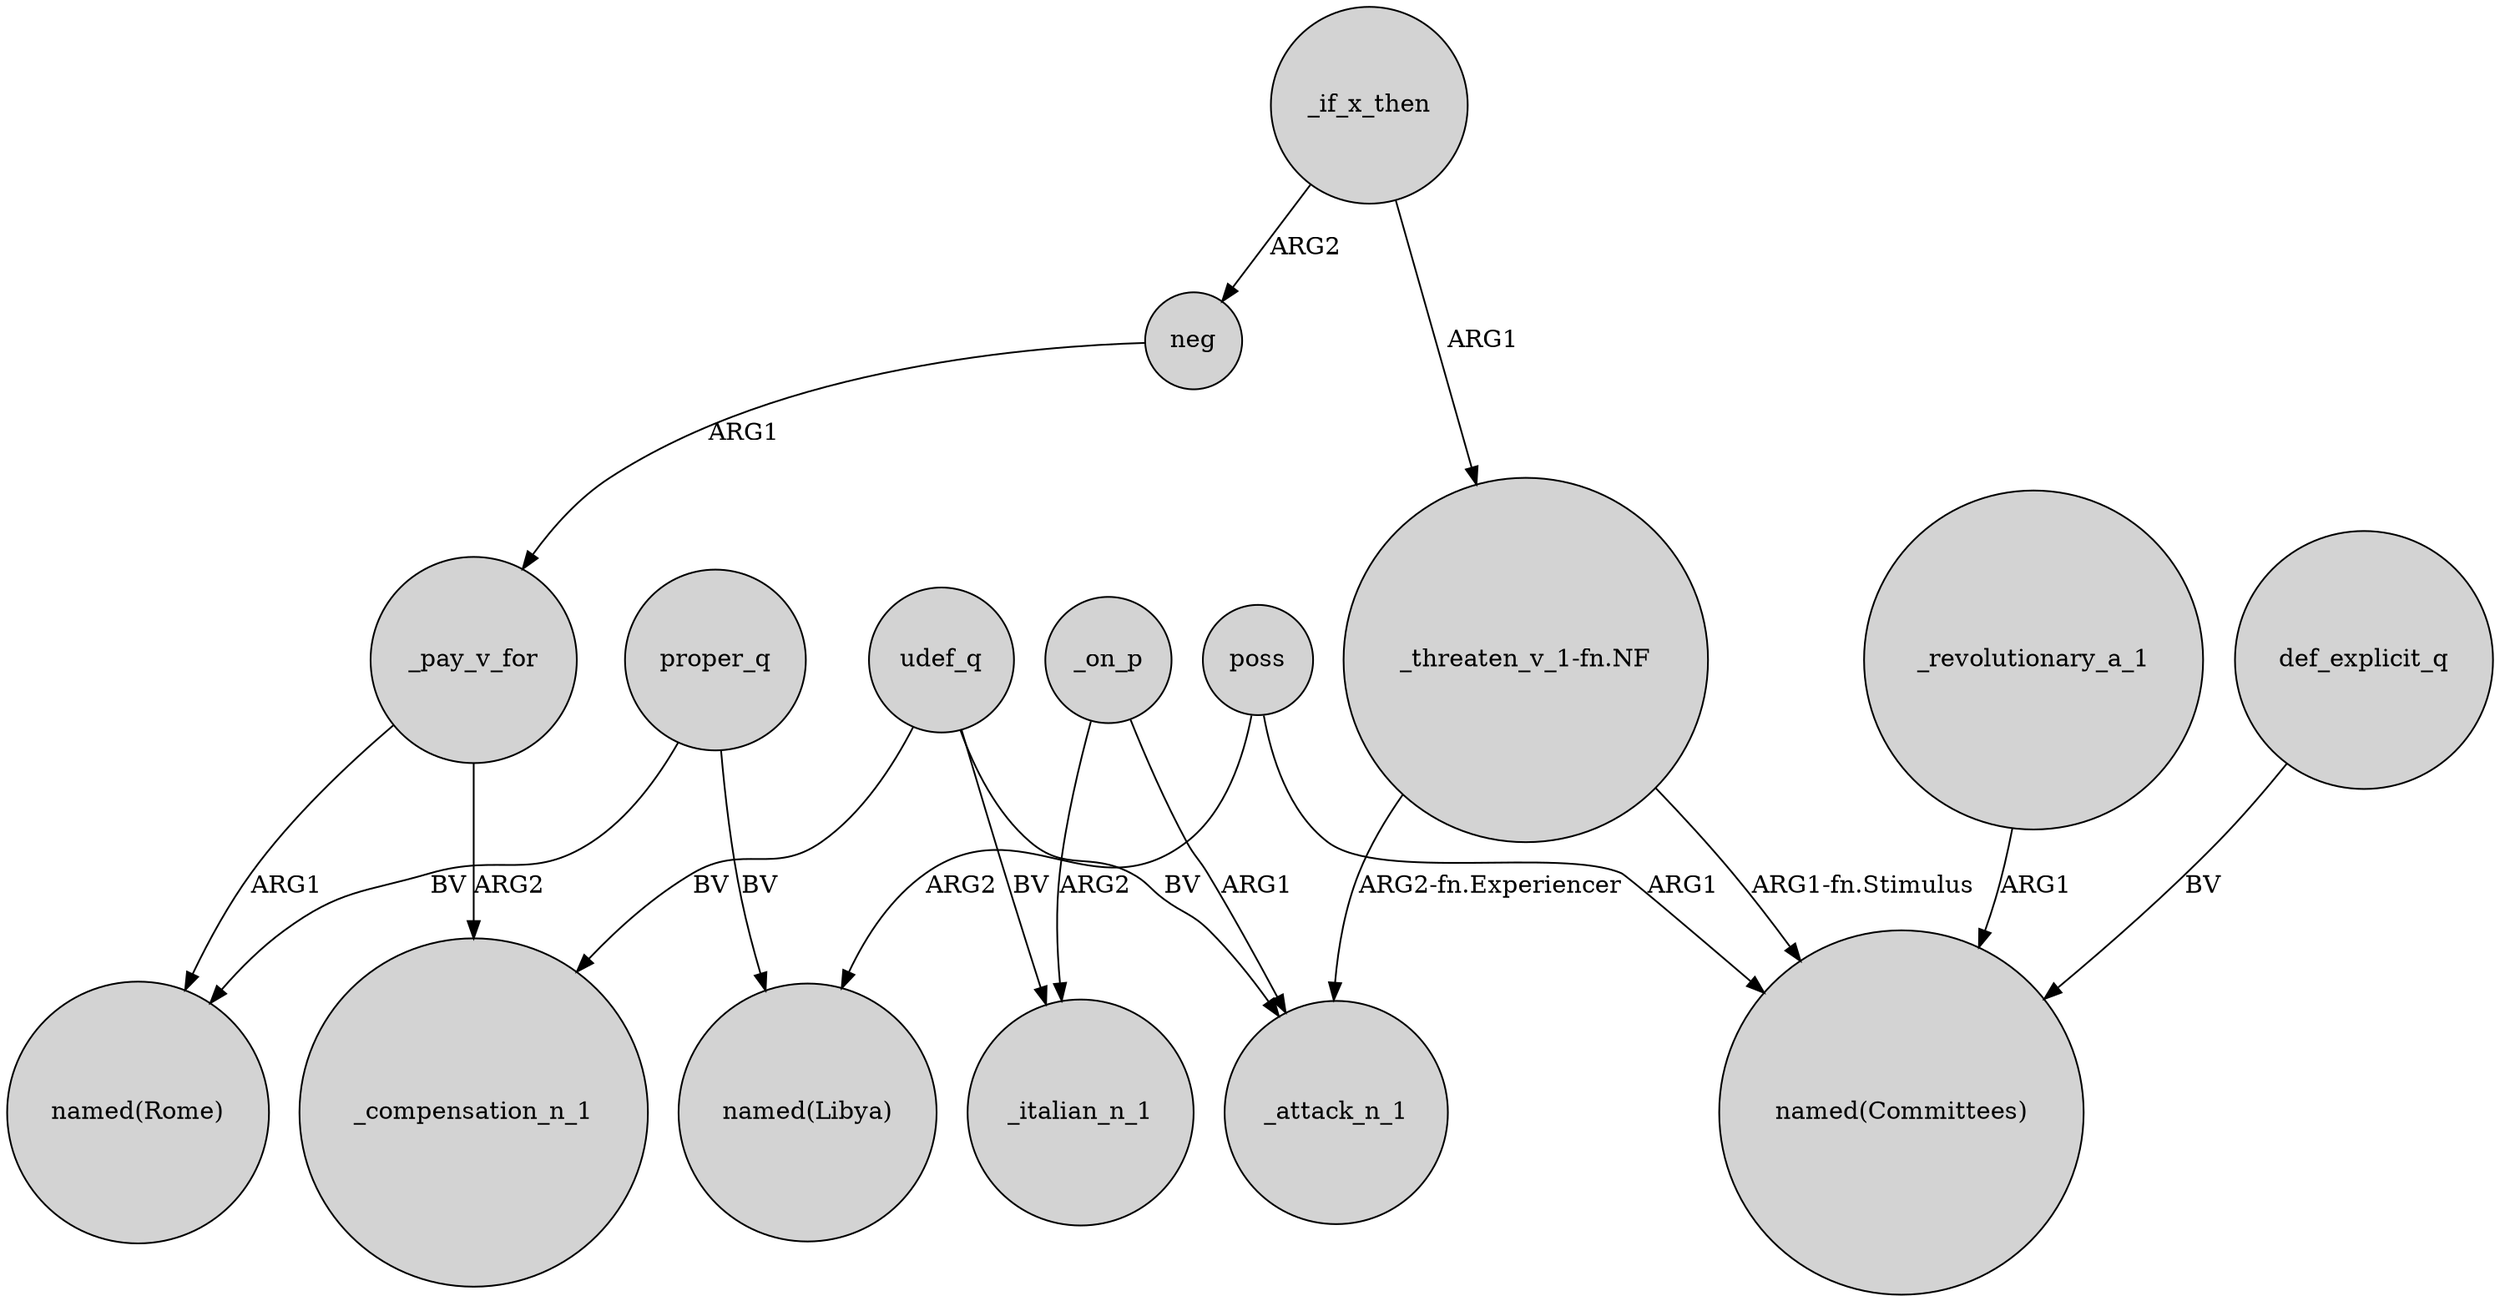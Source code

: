 digraph {
	node [shape=circle style=filled]
	poss -> "named(Libya)" [label=ARG2]
	udef_q -> _italian_n_1 [label=BV]
	_pay_v_for -> _compensation_n_1 [label=ARG2]
	proper_q -> "named(Libya)" [label=BV]
	_on_p -> _attack_n_1 [label=ARG1]
	neg -> _pay_v_for [label=ARG1]
	udef_q -> _compensation_n_1 [label=BV]
	_revolutionary_a_1 -> "named(Committees)" [label=ARG1]
	"_threaten_v_1-fn.NF" -> _attack_n_1 [label="ARG2-fn.Experiencer"]
	"_threaten_v_1-fn.NF" -> "named(Committees)" [label="ARG1-fn.Stimulus"]
	udef_q -> _attack_n_1 [label=BV]
	_pay_v_for -> "named(Rome)" [label=ARG1]
	_on_p -> _italian_n_1 [label=ARG2]
	_if_x_then -> "_threaten_v_1-fn.NF" [label=ARG1]
	def_explicit_q -> "named(Committees)" [label=BV]
	poss -> "named(Committees)" [label=ARG1]
	_if_x_then -> neg [label=ARG2]
	proper_q -> "named(Rome)" [label=BV]
}
